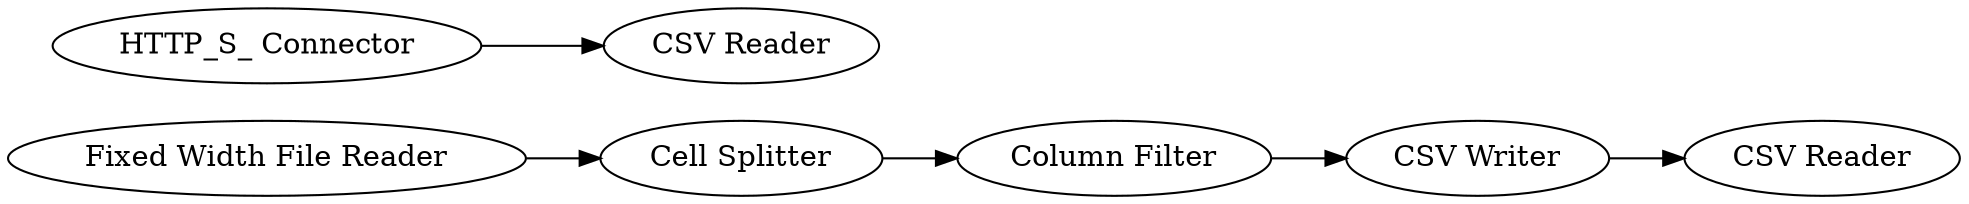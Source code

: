 digraph {
	18 -> 19
	5 -> 18
	20 -> 2
	19 -> 20
	22 -> 21
	5 [label="Fixed Width File Reader"]
	20 [label="CSV Writer"]
	22 [label="HTTP_S_ Connector"]
	18 [label="Cell Splitter"]
	21 [label="CSV Reader"]
	2 [label="CSV Reader"]
	19 [label="Column Filter"]
	rankdir=LR
}
